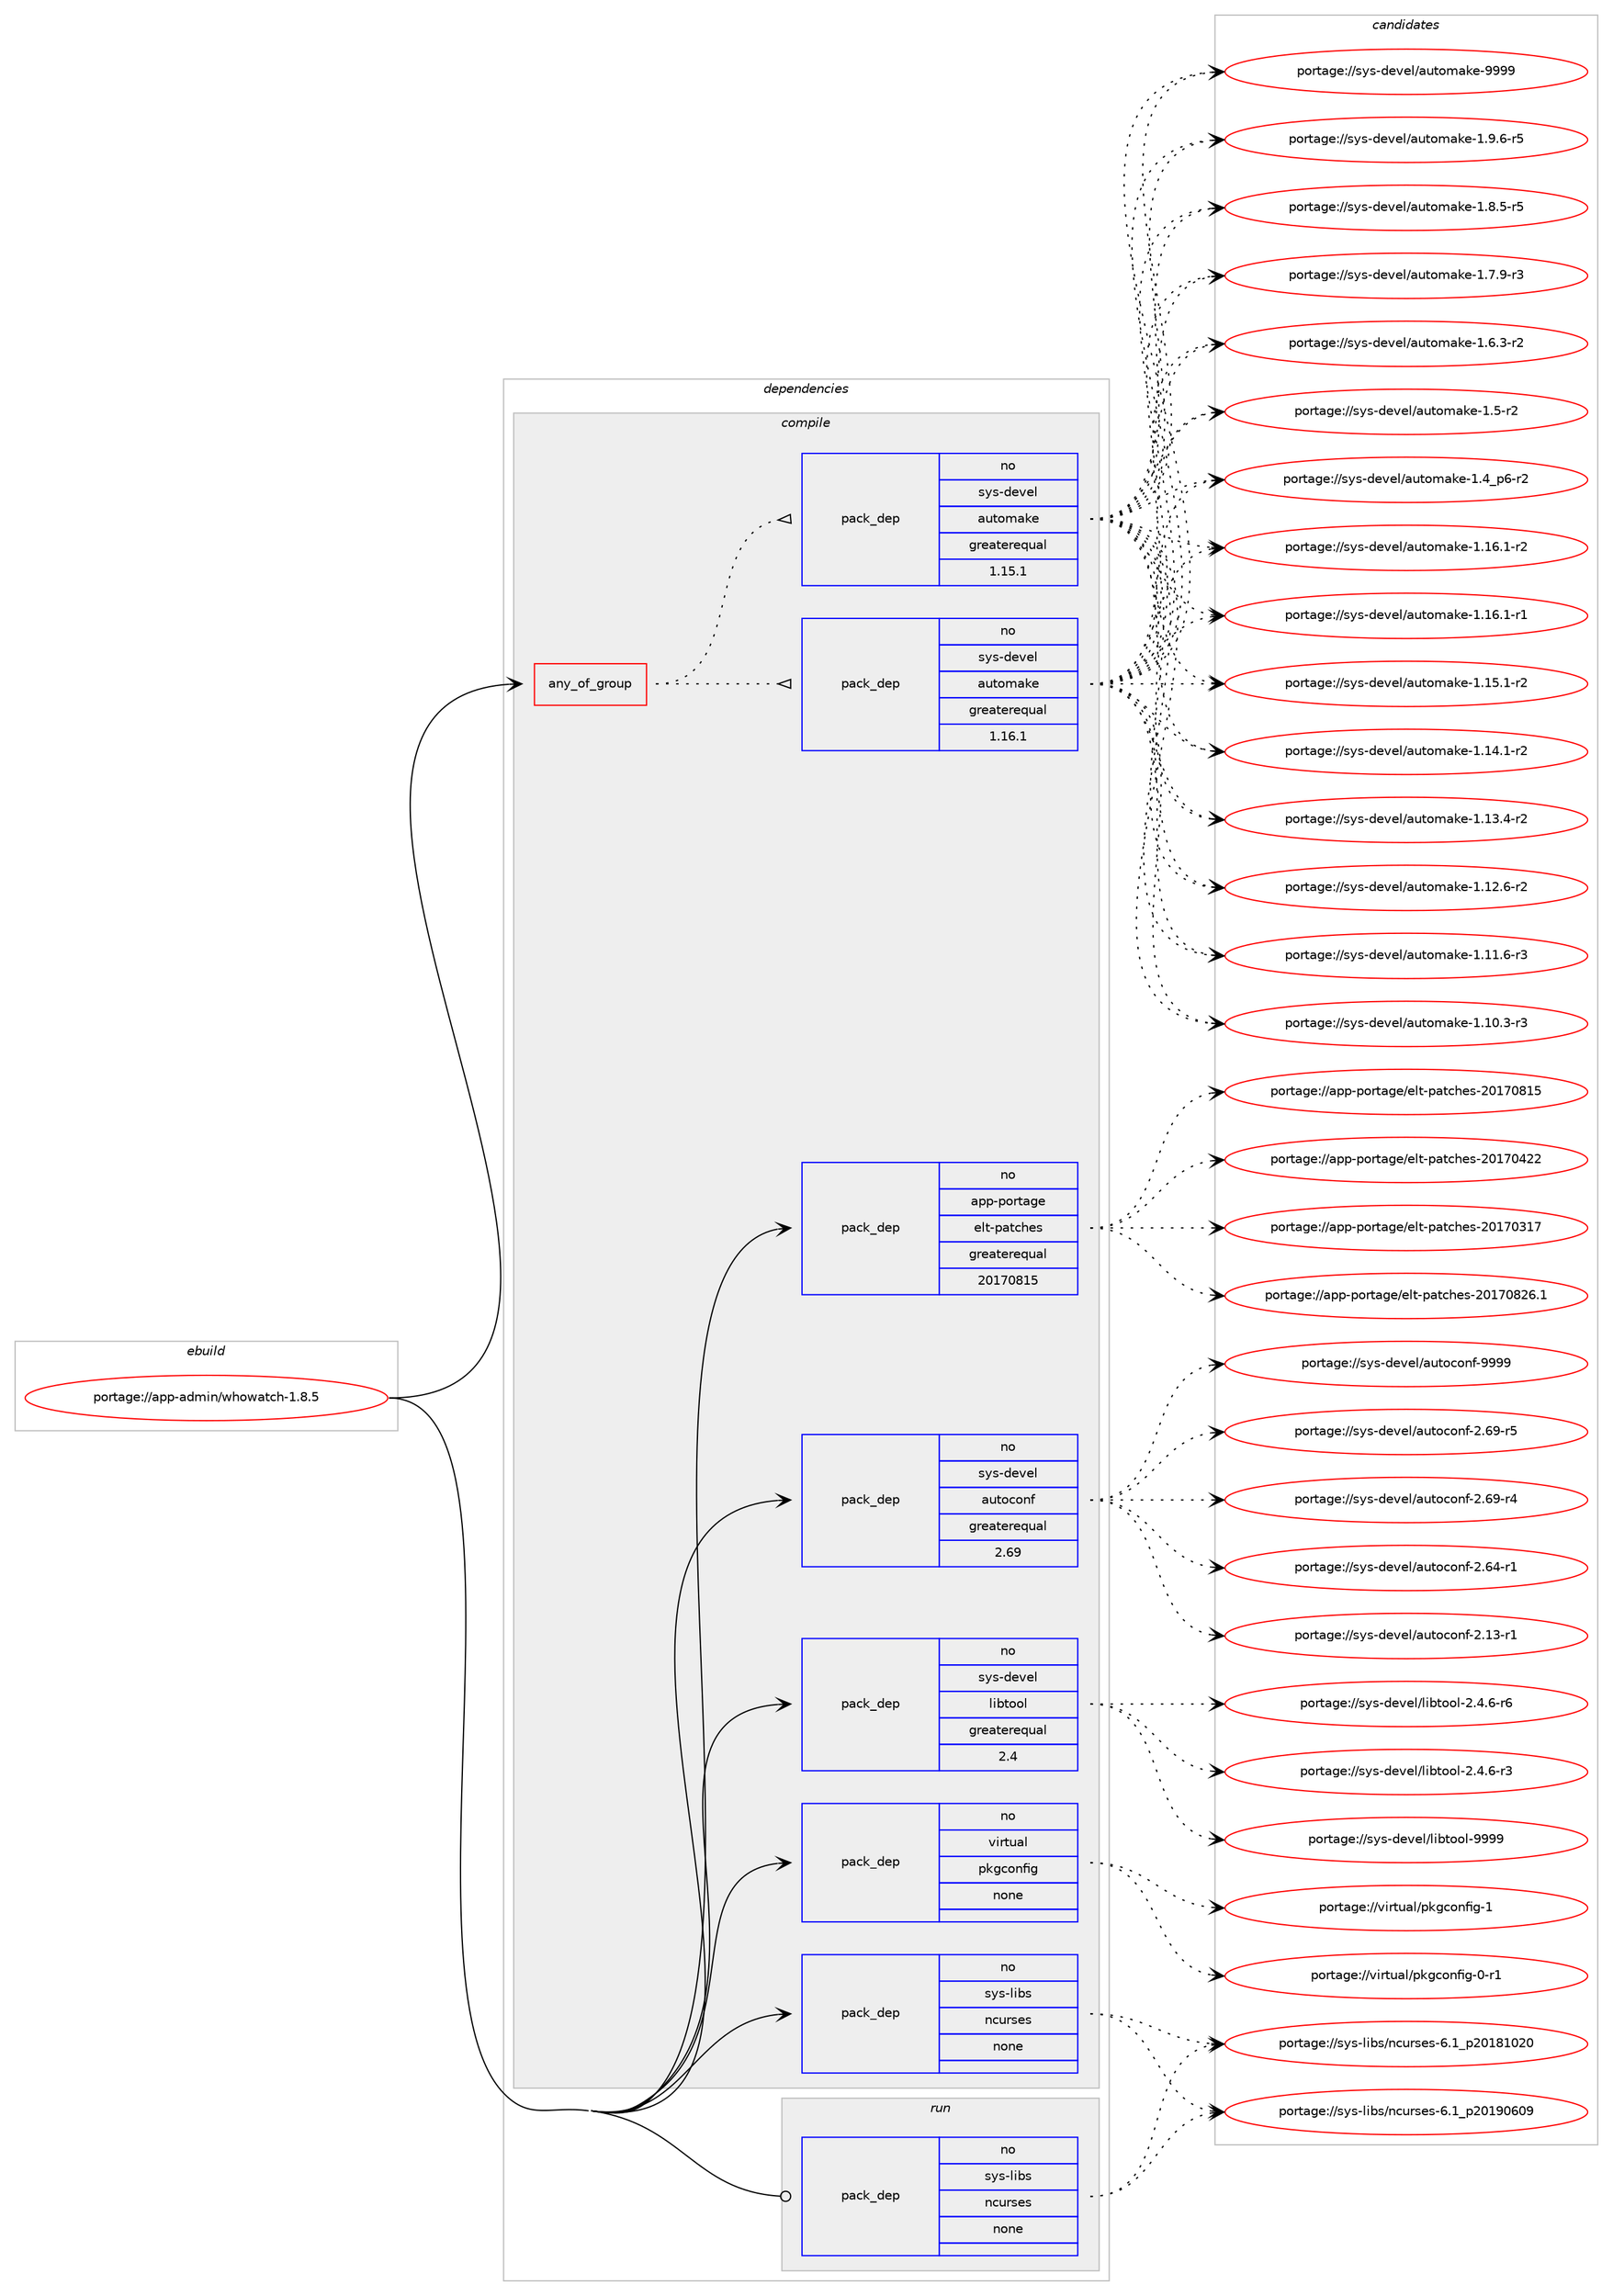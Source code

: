 digraph prolog {

# *************
# Graph options
# *************

newrank=true;
concentrate=true;
compound=true;
graph [rankdir=LR,fontname=Helvetica,fontsize=10,ranksep=1.5];#, ranksep=2.5, nodesep=0.2];
edge  [arrowhead=vee];
node  [fontname=Helvetica,fontsize=10];

# **********
# The ebuild
# **********

subgraph cluster_leftcol {
color=gray;
rank=same;
label=<<i>ebuild</i>>;
id [label="portage://app-admin/whowatch-1.8.5", color=red, width=4, href="../app-admin/whowatch-1.8.5.svg"];
}

# ****************
# The dependencies
# ****************

subgraph cluster_midcol {
color=gray;
label=<<i>dependencies</i>>;
subgraph cluster_compile {
fillcolor="#eeeeee";
style=filled;
label=<<i>compile</i>>;
subgraph any8386 {
dependency650278 [label=<<TABLE BORDER="0" CELLBORDER="1" CELLSPACING="0" CELLPADDING="4"><TR><TD CELLPADDING="10">any_of_group</TD></TR></TABLE>>, shape=none, color=red];subgraph pack488063 {
dependency650279 [label=<<TABLE BORDER="0" CELLBORDER="1" CELLSPACING="0" CELLPADDING="4" WIDTH="220"><TR><TD ROWSPAN="6" CELLPADDING="30">pack_dep</TD></TR><TR><TD WIDTH="110">no</TD></TR><TR><TD>sys-devel</TD></TR><TR><TD>automake</TD></TR><TR><TD>greaterequal</TD></TR><TR><TD>1.16.1</TD></TR></TABLE>>, shape=none, color=blue];
}
dependency650278:e -> dependency650279:w [weight=20,style="dotted",arrowhead="oinv"];
subgraph pack488064 {
dependency650280 [label=<<TABLE BORDER="0" CELLBORDER="1" CELLSPACING="0" CELLPADDING="4" WIDTH="220"><TR><TD ROWSPAN="6" CELLPADDING="30">pack_dep</TD></TR><TR><TD WIDTH="110">no</TD></TR><TR><TD>sys-devel</TD></TR><TR><TD>automake</TD></TR><TR><TD>greaterequal</TD></TR><TR><TD>1.15.1</TD></TR></TABLE>>, shape=none, color=blue];
}
dependency650278:e -> dependency650280:w [weight=20,style="dotted",arrowhead="oinv"];
}
id:e -> dependency650278:w [weight=20,style="solid",arrowhead="vee"];
subgraph pack488065 {
dependency650281 [label=<<TABLE BORDER="0" CELLBORDER="1" CELLSPACING="0" CELLPADDING="4" WIDTH="220"><TR><TD ROWSPAN="6" CELLPADDING="30">pack_dep</TD></TR><TR><TD WIDTH="110">no</TD></TR><TR><TD>app-portage</TD></TR><TR><TD>elt-patches</TD></TR><TR><TD>greaterequal</TD></TR><TR><TD>20170815</TD></TR></TABLE>>, shape=none, color=blue];
}
id:e -> dependency650281:w [weight=20,style="solid",arrowhead="vee"];
subgraph pack488066 {
dependency650282 [label=<<TABLE BORDER="0" CELLBORDER="1" CELLSPACING="0" CELLPADDING="4" WIDTH="220"><TR><TD ROWSPAN="6" CELLPADDING="30">pack_dep</TD></TR><TR><TD WIDTH="110">no</TD></TR><TR><TD>sys-devel</TD></TR><TR><TD>autoconf</TD></TR><TR><TD>greaterequal</TD></TR><TR><TD>2.69</TD></TR></TABLE>>, shape=none, color=blue];
}
id:e -> dependency650282:w [weight=20,style="solid",arrowhead="vee"];
subgraph pack488067 {
dependency650283 [label=<<TABLE BORDER="0" CELLBORDER="1" CELLSPACING="0" CELLPADDING="4" WIDTH="220"><TR><TD ROWSPAN="6" CELLPADDING="30">pack_dep</TD></TR><TR><TD WIDTH="110">no</TD></TR><TR><TD>sys-devel</TD></TR><TR><TD>libtool</TD></TR><TR><TD>greaterequal</TD></TR><TR><TD>2.4</TD></TR></TABLE>>, shape=none, color=blue];
}
id:e -> dependency650283:w [weight=20,style="solid",arrowhead="vee"];
subgraph pack488068 {
dependency650284 [label=<<TABLE BORDER="0" CELLBORDER="1" CELLSPACING="0" CELLPADDING="4" WIDTH="220"><TR><TD ROWSPAN="6" CELLPADDING="30">pack_dep</TD></TR><TR><TD WIDTH="110">no</TD></TR><TR><TD>sys-libs</TD></TR><TR><TD>ncurses</TD></TR><TR><TD>none</TD></TR><TR><TD></TD></TR></TABLE>>, shape=none, color=blue];
}
id:e -> dependency650284:w [weight=20,style="solid",arrowhead="vee"];
subgraph pack488069 {
dependency650285 [label=<<TABLE BORDER="0" CELLBORDER="1" CELLSPACING="0" CELLPADDING="4" WIDTH="220"><TR><TD ROWSPAN="6" CELLPADDING="30">pack_dep</TD></TR><TR><TD WIDTH="110">no</TD></TR><TR><TD>virtual</TD></TR><TR><TD>pkgconfig</TD></TR><TR><TD>none</TD></TR><TR><TD></TD></TR></TABLE>>, shape=none, color=blue];
}
id:e -> dependency650285:w [weight=20,style="solid",arrowhead="vee"];
}
subgraph cluster_compileandrun {
fillcolor="#eeeeee";
style=filled;
label=<<i>compile and run</i>>;
}
subgraph cluster_run {
fillcolor="#eeeeee";
style=filled;
label=<<i>run</i>>;
subgraph pack488070 {
dependency650286 [label=<<TABLE BORDER="0" CELLBORDER="1" CELLSPACING="0" CELLPADDING="4" WIDTH="220"><TR><TD ROWSPAN="6" CELLPADDING="30">pack_dep</TD></TR><TR><TD WIDTH="110">no</TD></TR><TR><TD>sys-libs</TD></TR><TR><TD>ncurses</TD></TR><TR><TD>none</TD></TR><TR><TD></TD></TR></TABLE>>, shape=none, color=blue];
}
id:e -> dependency650286:w [weight=20,style="solid",arrowhead="odot"];
}
}

# **************
# The candidates
# **************

subgraph cluster_choices {
rank=same;
color=gray;
label=<<i>candidates</i>>;

subgraph choice488063 {
color=black;
nodesep=1;
choice115121115451001011181011084797117116111109971071014557575757 [label="portage://sys-devel/automake-9999", color=red, width=4,href="../sys-devel/automake-9999.svg"];
choice115121115451001011181011084797117116111109971071014549465746544511453 [label="portage://sys-devel/automake-1.9.6-r5", color=red, width=4,href="../sys-devel/automake-1.9.6-r5.svg"];
choice115121115451001011181011084797117116111109971071014549465646534511453 [label="portage://sys-devel/automake-1.8.5-r5", color=red, width=4,href="../sys-devel/automake-1.8.5-r5.svg"];
choice115121115451001011181011084797117116111109971071014549465546574511451 [label="portage://sys-devel/automake-1.7.9-r3", color=red, width=4,href="../sys-devel/automake-1.7.9-r3.svg"];
choice115121115451001011181011084797117116111109971071014549465446514511450 [label="portage://sys-devel/automake-1.6.3-r2", color=red, width=4,href="../sys-devel/automake-1.6.3-r2.svg"];
choice11512111545100101118101108479711711611110997107101454946534511450 [label="portage://sys-devel/automake-1.5-r2", color=red, width=4,href="../sys-devel/automake-1.5-r2.svg"];
choice115121115451001011181011084797117116111109971071014549465295112544511450 [label="portage://sys-devel/automake-1.4_p6-r2", color=red, width=4,href="../sys-devel/automake-1.4_p6-r2.svg"];
choice11512111545100101118101108479711711611110997107101454946495446494511450 [label="portage://sys-devel/automake-1.16.1-r2", color=red, width=4,href="../sys-devel/automake-1.16.1-r2.svg"];
choice11512111545100101118101108479711711611110997107101454946495446494511449 [label="portage://sys-devel/automake-1.16.1-r1", color=red, width=4,href="../sys-devel/automake-1.16.1-r1.svg"];
choice11512111545100101118101108479711711611110997107101454946495346494511450 [label="portage://sys-devel/automake-1.15.1-r2", color=red, width=4,href="../sys-devel/automake-1.15.1-r2.svg"];
choice11512111545100101118101108479711711611110997107101454946495246494511450 [label="portage://sys-devel/automake-1.14.1-r2", color=red, width=4,href="../sys-devel/automake-1.14.1-r2.svg"];
choice11512111545100101118101108479711711611110997107101454946495146524511450 [label="portage://sys-devel/automake-1.13.4-r2", color=red, width=4,href="../sys-devel/automake-1.13.4-r2.svg"];
choice11512111545100101118101108479711711611110997107101454946495046544511450 [label="portage://sys-devel/automake-1.12.6-r2", color=red, width=4,href="../sys-devel/automake-1.12.6-r2.svg"];
choice11512111545100101118101108479711711611110997107101454946494946544511451 [label="portage://sys-devel/automake-1.11.6-r3", color=red, width=4,href="../sys-devel/automake-1.11.6-r3.svg"];
choice11512111545100101118101108479711711611110997107101454946494846514511451 [label="portage://sys-devel/automake-1.10.3-r3", color=red, width=4,href="../sys-devel/automake-1.10.3-r3.svg"];
dependency650279:e -> choice115121115451001011181011084797117116111109971071014557575757:w [style=dotted,weight="100"];
dependency650279:e -> choice115121115451001011181011084797117116111109971071014549465746544511453:w [style=dotted,weight="100"];
dependency650279:e -> choice115121115451001011181011084797117116111109971071014549465646534511453:w [style=dotted,weight="100"];
dependency650279:e -> choice115121115451001011181011084797117116111109971071014549465546574511451:w [style=dotted,weight="100"];
dependency650279:e -> choice115121115451001011181011084797117116111109971071014549465446514511450:w [style=dotted,weight="100"];
dependency650279:e -> choice11512111545100101118101108479711711611110997107101454946534511450:w [style=dotted,weight="100"];
dependency650279:e -> choice115121115451001011181011084797117116111109971071014549465295112544511450:w [style=dotted,weight="100"];
dependency650279:e -> choice11512111545100101118101108479711711611110997107101454946495446494511450:w [style=dotted,weight="100"];
dependency650279:e -> choice11512111545100101118101108479711711611110997107101454946495446494511449:w [style=dotted,weight="100"];
dependency650279:e -> choice11512111545100101118101108479711711611110997107101454946495346494511450:w [style=dotted,weight="100"];
dependency650279:e -> choice11512111545100101118101108479711711611110997107101454946495246494511450:w [style=dotted,weight="100"];
dependency650279:e -> choice11512111545100101118101108479711711611110997107101454946495146524511450:w [style=dotted,weight="100"];
dependency650279:e -> choice11512111545100101118101108479711711611110997107101454946495046544511450:w [style=dotted,weight="100"];
dependency650279:e -> choice11512111545100101118101108479711711611110997107101454946494946544511451:w [style=dotted,weight="100"];
dependency650279:e -> choice11512111545100101118101108479711711611110997107101454946494846514511451:w [style=dotted,weight="100"];
}
subgraph choice488064 {
color=black;
nodesep=1;
choice115121115451001011181011084797117116111109971071014557575757 [label="portage://sys-devel/automake-9999", color=red, width=4,href="../sys-devel/automake-9999.svg"];
choice115121115451001011181011084797117116111109971071014549465746544511453 [label="portage://sys-devel/automake-1.9.6-r5", color=red, width=4,href="../sys-devel/automake-1.9.6-r5.svg"];
choice115121115451001011181011084797117116111109971071014549465646534511453 [label="portage://sys-devel/automake-1.8.5-r5", color=red, width=4,href="../sys-devel/automake-1.8.5-r5.svg"];
choice115121115451001011181011084797117116111109971071014549465546574511451 [label="portage://sys-devel/automake-1.7.9-r3", color=red, width=4,href="../sys-devel/automake-1.7.9-r3.svg"];
choice115121115451001011181011084797117116111109971071014549465446514511450 [label="portage://sys-devel/automake-1.6.3-r2", color=red, width=4,href="../sys-devel/automake-1.6.3-r2.svg"];
choice11512111545100101118101108479711711611110997107101454946534511450 [label="portage://sys-devel/automake-1.5-r2", color=red, width=4,href="../sys-devel/automake-1.5-r2.svg"];
choice115121115451001011181011084797117116111109971071014549465295112544511450 [label="portage://sys-devel/automake-1.4_p6-r2", color=red, width=4,href="../sys-devel/automake-1.4_p6-r2.svg"];
choice11512111545100101118101108479711711611110997107101454946495446494511450 [label="portage://sys-devel/automake-1.16.1-r2", color=red, width=4,href="../sys-devel/automake-1.16.1-r2.svg"];
choice11512111545100101118101108479711711611110997107101454946495446494511449 [label="portage://sys-devel/automake-1.16.1-r1", color=red, width=4,href="../sys-devel/automake-1.16.1-r1.svg"];
choice11512111545100101118101108479711711611110997107101454946495346494511450 [label="portage://sys-devel/automake-1.15.1-r2", color=red, width=4,href="../sys-devel/automake-1.15.1-r2.svg"];
choice11512111545100101118101108479711711611110997107101454946495246494511450 [label="portage://sys-devel/automake-1.14.1-r2", color=red, width=4,href="../sys-devel/automake-1.14.1-r2.svg"];
choice11512111545100101118101108479711711611110997107101454946495146524511450 [label="portage://sys-devel/automake-1.13.4-r2", color=red, width=4,href="../sys-devel/automake-1.13.4-r2.svg"];
choice11512111545100101118101108479711711611110997107101454946495046544511450 [label="portage://sys-devel/automake-1.12.6-r2", color=red, width=4,href="../sys-devel/automake-1.12.6-r2.svg"];
choice11512111545100101118101108479711711611110997107101454946494946544511451 [label="portage://sys-devel/automake-1.11.6-r3", color=red, width=4,href="../sys-devel/automake-1.11.6-r3.svg"];
choice11512111545100101118101108479711711611110997107101454946494846514511451 [label="portage://sys-devel/automake-1.10.3-r3", color=red, width=4,href="../sys-devel/automake-1.10.3-r3.svg"];
dependency650280:e -> choice115121115451001011181011084797117116111109971071014557575757:w [style=dotted,weight="100"];
dependency650280:e -> choice115121115451001011181011084797117116111109971071014549465746544511453:w [style=dotted,weight="100"];
dependency650280:e -> choice115121115451001011181011084797117116111109971071014549465646534511453:w [style=dotted,weight="100"];
dependency650280:e -> choice115121115451001011181011084797117116111109971071014549465546574511451:w [style=dotted,weight="100"];
dependency650280:e -> choice115121115451001011181011084797117116111109971071014549465446514511450:w [style=dotted,weight="100"];
dependency650280:e -> choice11512111545100101118101108479711711611110997107101454946534511450:w [style=dotted,weight="100"];
dependency650280:e -> choice115121115451001011181011084797117116111109971071014549465295112544511450:w [style=dotted,weight="100"];
dependency650280:e -> choice11512111545100101118101108479711711611110997107101454946495446494511450:w [style=dotted,weight="100"];
dependency650280:e -> choice11512111545100101118101108479711711611110997107101454946495446494511449:w [style=dotted,weight="100"];
dependency650280:e -> choice11512111545100101118101108479711711611110997107101454946495346494511450:w [style=dotted,weight="100"];
dependency650280:e -> choice11512111545100101118101108479711711611110997107101454946495246494511450:w [style=dotted,weight="100"];
dependency650280:e -> choice11512111545100101118101108479711711611110997107101454946495146524511450:w [style=dotted,weight="100"];
dependency650280:e -> choice11512111545100101118101108479711711611110997107101454946495046544511450:w [style=dotted,weight="100"];
dependency650280:e -> choice11512111545100101118101108479711711611110997107101454946494946544511451:w [style=dotted,weight="100"];
dependency650280:e -> choice11512111545100101118101108479711711611110997107101454946494846514511451:w [style=dotted,weight="100"];
}
subgraph choice488065 {
color=black;
nodesep=1;
choice971121124511211111411697103101471011081164511297116991041011154550484955485650544649 [label="portage://app-portage/elt-patches-20170826.1", color=red, width=4,href="../app-portage/elt-patches-20170826.1.svg"];
choice97112112451121111141169710310147101108116451129711699104101115455048495548564953 [label="portage://app-portage/elt-patches-20170815", color=red, width=4,href="../app-portage/elt-patches-20170815.svg"];
choice97112112451121111141169710310147101108116451129711699104101115455048495548525050 [label="portage://app-portage/elt-patches-20170422", color=red, width=4,href="../app-portage/elt-patches-20170422.svg"];
choice97112112451121111141169710310147101108116451129711699104101115455048495548514955 [label="portage://app-portage/elt-patches-20170317", color=red, width=4,href="../app-portage/elt-patches-20170317.svg"];
dependency650281:e -> choice971121124511211111411697103101471011081164511297116991041011154550484955485650544649:w [style=dotted,weight="100"];
dependency650281:e -> choice97112112451121111141169710310147101108116451129711699104101115455048495548564953:w [style=dotted,weight="100"];
dependency650281:e -> choice97112112451121111141169710310147101108116451129711699104101115455048495548525050:w [style=dotted,weight="100"];
dependency650281:e -> choice97112112451121111141169710310147101108116451129711699104101115455048495548514955:w [style=dotted,weight="100"];
}
subgraph choice488066 {
color=black;
nodesep=1;
choice115121115451001011181011084797117116111991111101024557575757 [label="portage://sys-devel/autoconf-9999", color=red, width=4,href="../sys-devel/autoconf-9999.svg"];
choice1151211154510010111810110847971171161119911111010245504654574511453 [label="portage://sys-devel/autoconf-2.69-r5", color=red, width=4,href="../sys-devel/autoconf-2.69-r5.svg"];
choice1151211154510010111810110847971171161119911111010245504654574511452 [label="portage://sys-devel/autoconf-2.69-r4", color=red, width=4,href="../sys-devel/autoconf-2.69-r4.svg"];
choice1151211154510010111810110847971171161119911111010245504654524511449 [label="portage://sys-devel/autoconf-2.64-r1", color=red, width=4,href="../sys-devel/autoconf-2.64-r1.svg"];
choice1151211154510010111810110847971171161119911111010245504649514511449 [label="portage://sys-devel/autoconf-2.13-r1", color=red, width=4,href="../sys-devel/autoconf-2.13-r1.svg"];
dependency650282:e -> choice115121115451001011181011084797117116111991111101024557575757:w [style=dotted,weight="100"];
dependency650282:e -> choice1151211154510010111810110847971171161119911111010245504654574511453:w [style=dotted,weight="100"];
dependency650282:e -> choice1151211154510010111810110847971171161119911111010245504654574511452:w [style=dotted,weight="100"];
dependency650282:e -> choice1151211154510010111810110847971171161119911111010245504654524511449:w [style=dotted,weight="100"];
dependency650282:e -> choice1151211154510010111810110847971171161119911111010245504649514511449:w [style=dotted,weight="100"];
}
subgraph choice488067 {
color=black;
nodesep=1;
choice1151211154510010111810110847108105981161111111084557575757 [label="portage://sys-devel/libtool-9999", color=red, width=4,href="../sys-devel/libtool-9999.svg"];
choice1151211154510010111810110847108105981161111111084550465246544511454 [label="portage://sys-devel/libtool-2.4.6-r6", color=red, width=4,href="../sys-devel/libtool-2.4.6-r6.svg"];
choice1151211154510010111810110847108105981161111111084550465246544511451 [label="portage://sys-devel/libtool-2.4.6-r3", color=red, width=4,href="../sys-devel/libtool-2.4.6-r3.svg"];
dependency650283:e -> choice1151211154510010111810110847108105981161111111084557575757:w [style=dotted,weight="100"];
dependency650283:e -> choice1151211154510010111810110847108105981161111111084550465246544511454:w [style=dotted,weight="100"];
dependency650283:e -> choice1151211154510010111810110847108105981161111111084550465246544511451:w [style=dotted,weight="100"];
}
subgraph choice488068 {
color=black;
nodesep=1;
choice1151211154510810598115471109911711411510111545544649951125048495748544857 [label="portage://sys-libs/ncurses-6.1_p20190609", color=red, width=4,href="../sys-libs/ncurses-6.1_p20190609.svg"];
choice1151211154510810598115471109911711411510111545544649951125048495649485048 [label="portage://sys-libs/ncurses-6.1_p20181020", color=red, width=4,href="../sys-libs/ncurses-6.1_p20181020.svg"];
dependency650284:e -> choice1151211154510810598115471109911711411510111545544649951125048495748544857:w [style=dotted,weight="100"];
dependency650284:e -> choice1151211154510810598115471109911711411510111545544649951125048495649485048:w [style=dotted,weight="100"];
}
subgraph choice488069 {
color=black;
nodesep=1;
choice1181051141161179710847112107103991111101021051034549 [label="portage://virtual/pkgconfig-1", color=red, width=4,href="../virtual/pkgconfig-1.svg"];
choice11810511411611797108471121071039911111010210510345484511449 [label="portage://virtual/pkgconfig-0-r1", color=red, width=4,href="../virtual/pkgconfig-0-r1.svg"];
dependency650285:e -> choice1181051141161179710847112107103991111101021051034549:w [style=dotted,weight="100"];
dependency650285:e -> choice11810511411611797108471121071039911111010210510345484511449:w [style=dotted,weight="100"];
}
subgraph choice488070 {
color=black;
nodesep=1;
choice1151211154510810598115471109911711411510111545544649951125048495748544857 [label="portage://sys-libs/ncurses-6.1_p20190609", color=red, width=4,href="../sys-libs/ncurses-6.1_p20190609.svg"];
choice1151211154510810598115471109911711411510111545544649951125048495649485048 [label="portage://sys-libs/ncurses-6.1_p20181020", color=red, width=4,href="../sys-libs/ncurses-6.1_p20181020.svg"];
dependency650286:e -> choice1151211154510810598115471109911711411510111545544649951125048495748544857:w [style=dotted,weight="100"];
dependency650286:e -> choice1151211154510810598115471109911711411510111545544649951125048495649485048:w [style=dotted,weight="100"];
}
}

}
